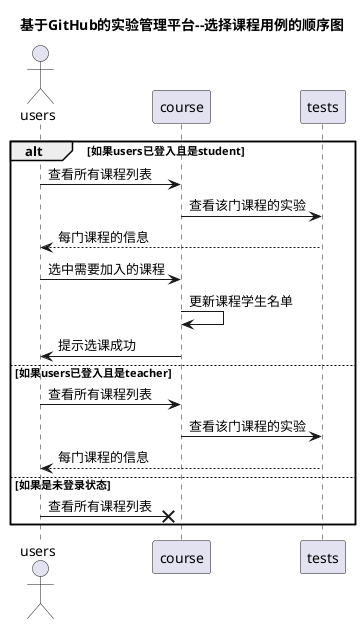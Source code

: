@startuml
title 基于GitHub的实验管理平台--选择课程用例的顺序图
actor users
alt 如果users已登入且是student
    users -> course: 查看所有课程列表
	course -> tests:查看该门课程的实验
	tests --> users:每门课程的信息
    users -> course: 选中需要加入的课程
    course -> course:更新课程学生名单
    course -> users: 提示选课成功
else 如果users已登入且是teacher
    users -> course: 查看所有课程列表
	course -> tests:查看该门课程的实验
	tests --> users:每门课程的信息
else 如果是未登录状态
    users ->x course: 查看所有课程列表
end

@enduml